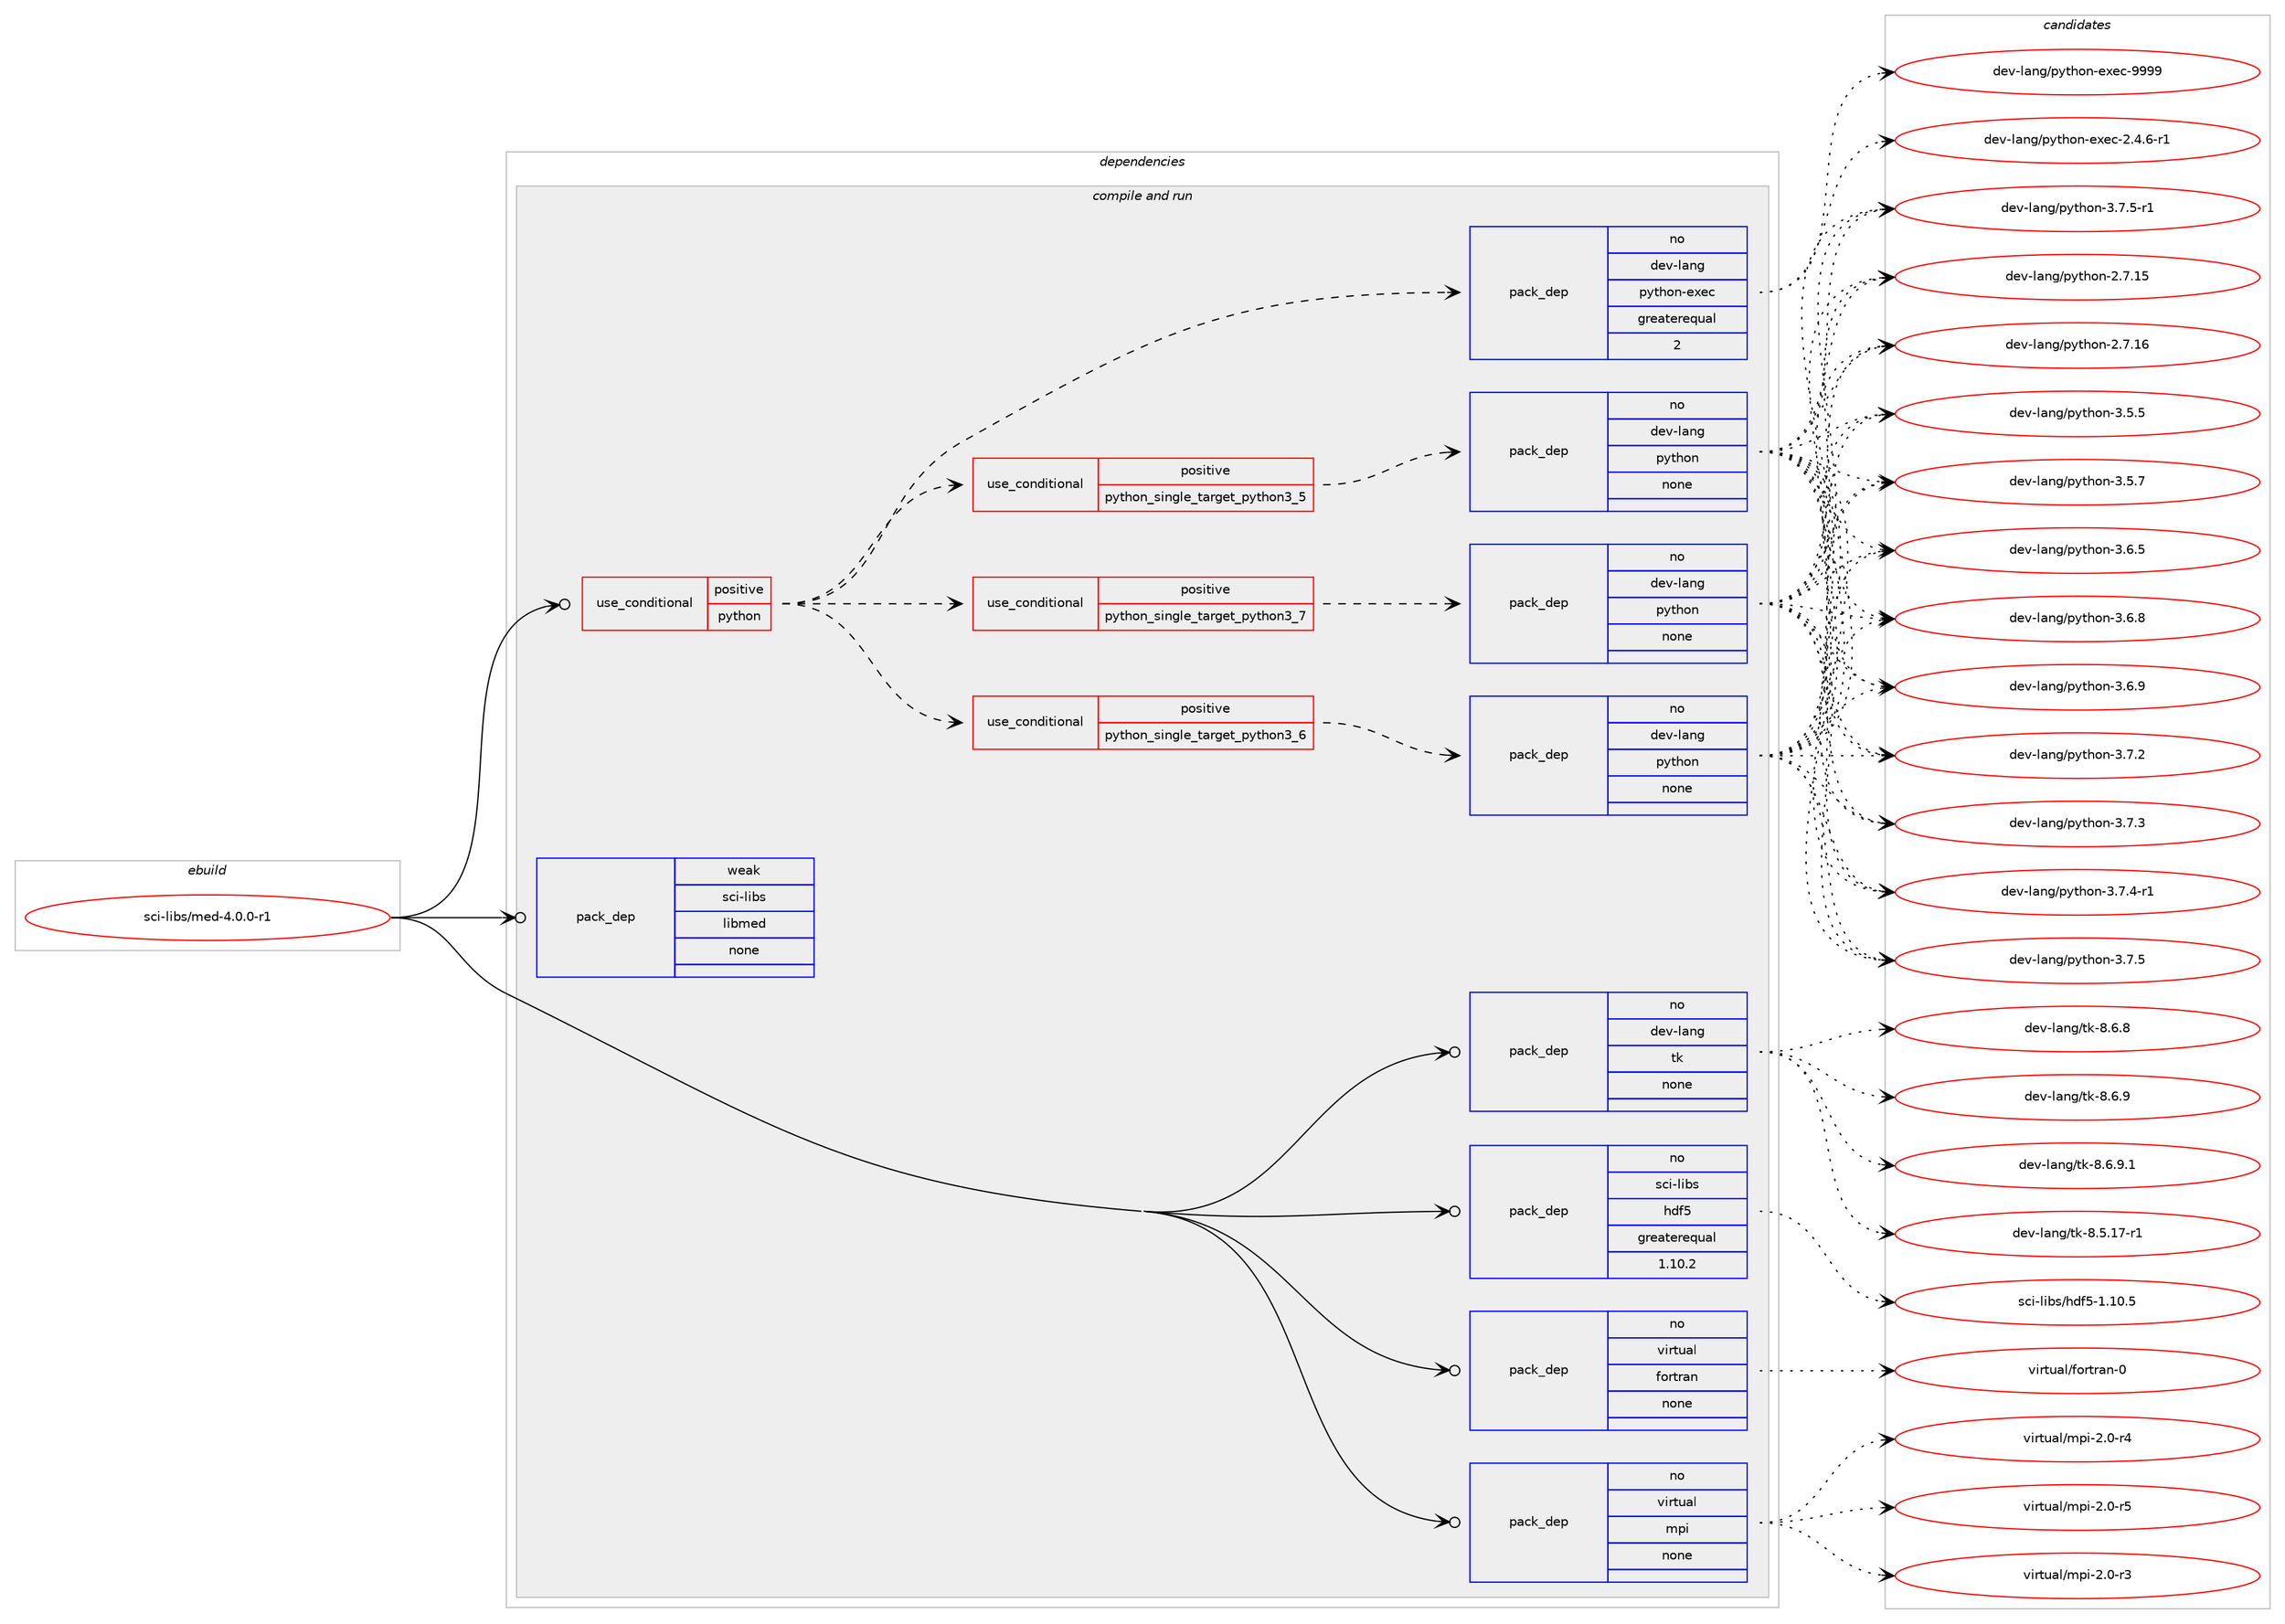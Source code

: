 digraph prolog {

# *************
# Graph options
# *************

newrank=true;
concentrate=true;
compound=true;
graph [rankdir=LR,fontname=Helvetica,fontsize=10,ranksep=1.5];#, ranksep=2.5, nodesep=0.2];
edge  [arrowhead=vee];
node  [fontname=Helvetica,fontsize=10];

# **********
# The ebuild
# **********

subgraph cluster_leftcol {
color=gray;
rank=same;
label=<<i>ebuild</i>>;
id [label="sci-libs/med-4.0.0-r1", color=red, width=4, href="../sci-libs/med-4.0.0-r1.svg"];
}

# ****************
# The dependencies
# ****************

subgraph cluster_midcol {
color=gray;
label=<<i>dependencies</i>>;
subgraph cluster_compile {
fillcolor="#eeeeee";
style=filled;
label=<<i>compile</i>>;
}
subgraph cluster_compileandrun {
fillcolor="#eeeeee";
style=filled;
label=<<i>compile and run</i>>;
subgraph cond208472 {
dependency858525 [label=<<TABLE BORDER="0" CELLBORDER="1" CELLSPACING="0" CELLPADDING="4"><TR><TD ROWSPAN="3" CELLPADDING="10">use_conditional</TD></TR><TR><TD>positive</TD></TR><TR><TD>python</TD></TR></TABLE>>, shape=none, color=red];
subgraph cond208473 {
dependency858526 [label=<<TABLE BORDER="0" CELLBORDER="1" CELLSPACING="0" CELLPADDING="4"><TR><TD ROWSPAN="3" CELLPADDING="10">use_conditional</TD></TR><TR><TD>positive</TD></TR><TR><TD>python_single_target_python3_5</TD></TR></TABLE>>, shape=none, color=red];
subgraph pack634875 {
dependency858527 [label=<<TABLE BORDER="0" CELLBORDER="1" CELLSPACING="0" CELLPADDING="4" WIDTH="220"><TR><TD ROWSPAN="6" CELLPADDING="30">pack_dep</TD></TR><TR><TD WIDTH="110">no</TD></TR><TR><TD>dev-lang</TD></TR><TR><TD>python</TD></TR><TR><TD>none</TD></TR><TR><TD></TD></TR></TABLE>>, shape=none, color=blue];
}
dependency858526:e -> dependency858527:w [weight=20,style="dashed",arrowhead="vee"];
}
dependency858525:e -> dependency858526:w [weight=20,style="dashed",arrowhead="vee"];
subgraph cond208474 {
dependency858528 [label=<<TABLE BORDER="0" CELLBORDER="1" CELLSPACING="0" CELLPADDING="4"><TR><TD ROWSPAN="3" CELLPADDING="10">use_conditional</TD></TR><TR><TD>positive</TD></TR><TR><TD>python_single_target_python3_6</TD></TR></TABLE>>, shape=none, color=red];
subgraph pack634876 {
dependency858529 [label=<<TABLE BORDER="0" CELLBORDER="1" CELLSPACING="0" CELLPADDING="4" WIDTH="220"><TR><TD ROWSPAN="6" CELLPADDING="30">pack_dep</TD></TR><TR><TD WIDTH="110">no</TD></TR><TR><TD>dev-lang</TD></TR><TR><TD>python</TD></TR><TR><TD>none</TD></TR><TR><TD></TD></TR></TABLE>>, shape=none, color=blue];
}
dependency858528:e -> dependency858529:w [weight=20,style="dashed",arrowhead="vee"];
}
dependency858525:e -> dependency858528:w [weight=20,style="dashed",arrowhead="vee"];
subgraph cond208475 {
dependency858530 [label=<<TABLE BORDER="0" CELLBORDER="1" CELLSPACING="0" CELLPADDING="4"><TR><TD ROWSPAN="3" CELLPADDING="10">use_conditional</TD></TR><TR><TD>positive</TD></TR><TR><TD>python_single_target_python3_7</TD></TR></TABLE>>, shape=none, color=red];
subgraph pack634877 {
dependency858531 [label=<<TABLE BORDER="0" CELLBORDER="1" CELLSPACING="0" CELLPADDING="4" WIDTH="220"><TR><TD ROWSPAN="6" CELLPADDING="30">pack_dep</TD></TR><TR><TD WIDTH="110">no</TD></TR><TR><TD>dev-lang</TD></TR><TR><TD>python</TD></TR><TR><TD>none</TD></TR><TR><TD></TD></TR></TABLE>>, shape=none, color=blue];
}
dependency858530:e -> dependency858531:w [weight=20,style="dashed",arrowhead="vee"];
}
dependency858525:e -> dependency858530:w [weight=20,style="dashed",arrowhead="vee"];
subgraph pack634878 {
dependency858532 [label=<<TABLE BORDER="0" CELLBORDER="1" CELLSPACING="0" CELLPADDING="4" WIDTH="220"><TR><TD ROWSPAN="6" CELLPADDING="30">pack_dep</TD></TR><TR><TD WIDTH="110">no</TD></TR><TR><TD>dev-lang</TD></TR><TR><TD>python-exec</TD></TR><TR><TD>greaterequal</TD></TR><TR><TD>2</TD></TR></TABLE>>, shape=none, color=blue];
}
dependency858525:e -> dependency858532:w [weight=20,style="dashed",arrowhead="vee"];
}
id:e -> dependency858525:w [weight=20,style="solid",arrowhead="odotvee"];
subgraph pack634879 {
dependency858533 [label=<<TABLE BORDER="0" CELLBORDER="1" CELLSPACING="0" CELLPADDING="4" WIDTH="220"><TR><TD ROWSPAN="6" CELLPADDING="30">pack_dep</TD></TR><TR><TD WIDTH="110">no</TD></TR><TR><TD>dev-lang</TD></TR><TR><TD>tk</TD></TR><TR><TD>none</TD></TR><TR><TD></TD></TR></TABLE>>, shape=none, color=blue];
}
id:e -> dependency858533:w [weight=20,style="solid",arrowhead="odotvee"];
subgraph pack634880 {
dependency858534 [label=<<TABLE BORDER="0" CELLBORDER="1" CELLSPACING="0" CELLPADDING="4" WIDTH="220"><TR><TD ROWSPAN="6" CELLPADDING="30">pack_dep</TD></TR><TR><TD WIDTH="110">no</TD></TR><TR><TD>sci-libs</TD></TR><TR><TD>hdf5</TD></TR><TR><TD>greaterequal</TD></TR><TR><TD>1.10.2</TD></TR></TABLE>>, shape=none, color=blue];
}
id:e -> dependency858534:w [weight=20,style="solid",arrowhead="odotvee"];
subgraph pack634881 {
dependency858535 [label=<<TABLE BORDER="0" CELLBORDER="1" CELLSPACING="0" CELLPADDING="4" WIDTH="220"><TR><TD ROWSPAN="6" CELLPADDING="30">pack_dep</TD></TR><TR><TD WIDTH="110">no</TD></TR><TR><TD>virtual</TD></TR><TR><TD>fortran</TD></TR><TR><TD>none</TD></TR><TR><TD></TD></TR></TABLE>>, shape=none, color=blue];
}
id:e -> dependency858535:w [weight=20,style="solid",arrowhead="odotvee"];
subgraph pack634882 {
dependency858536 [label=<<TABLE BORDER="0" CELLBORDER="1" CELLSPACING="0" CELLPADDING="4" WIDTH="220"><TR><TD ROWSPAN="6" CELLPADDING="30">pack_dep</TD></TR><TR><TD WIDTH="110">no</TD></TR><TR><TD>virtual</TD></TR><TR><TD>mpi</TD></TR><TR><TD>none</TD></TR><TR><TD></TD></TR></TABLE>>, shape=none, color=blue];
}
id:e -> dependency858536:w [weight=20,style="solid",arrowhead="odotvee"];
subgraph pack634883 {
dependency858537 [label=<<TABLE BORDER="0" CELLBORDER="1" CELLSPACING="0" CELLPADDING="4" WIDTH="220"><TR><TD ROWSPAN="6" CELLPADDING="30">pack_dep</TD></TR><TR><TD WIDTH="110">weak</TD></TR><TR><TD>sci-libs</TD></TR><TR><TD>libmed</TD></TR><TR><TD>none</TD></TR><TR><TD></TD></TR></TABLE>>, shape=none, color=blue];
}
id:e -> dependency858537:w [weight=20,style="solid",arrowhead="odotvee"];
}
subgraph cluster_run {
fillcolor="#eeeeee";
style=filled;
label=<<i>run</i>>;
}
}

# **************
# The candidates
# **************

subgraph cluster_choices {
rank=same;
color=gray;
label=<<i>candidates</i>>;

subgraph choice634875 {
color=black;
nodesep=1;
choice10010111845108971101034711212111610411111045504655464953 [label="dev-lang/python-2.7.15", color=red, width=4,href="../dev-lang/python-2.7.15.svg"];
choice10010111845108971101034711212111610411111045504655464954 [label="dev-lang/python-2.7.16", color=red, width=4,href="../dev-lang/python-2.7.16.svg"];
choice100101118451089711010347112121116104111110455146534653 [label="dev-lang/python-3.5.5", color=red, width=4,href="../dev-lang/python-3.5.5.svg"];
choice100101118451089711010347112121116104111110455146534655 [label="dev-lang/python-3.5.7", color=red, width=4,href="../dev-lang/python-3.5.7.svg"];
choice100101118451089711010347112121116104111110455146544653 [label="dev-lang/python-3.6.5", color=red, width=4,href="../dev-lang/python-3.6.5.svg"];
choice100101118451089711010347112121116104111110455146544656 [label="dev-lang/python-3.6.8", color=red, width=4,href="../dev-lang/python-3.6.8.svg"];
choice100101118451089711010347112121116104111110455146544657 [label="dev-lang/python-3.6.9", color=red, width=4,href="../dev-lang/python-3.6.9.svg"];
choice100101118451089711010347112121116104111110455146554650 [label="dev-lang/python-3.7.2", color=red, width=4,href="../dev-lang/python-3.7.2.svg"];
choice100101118451089711010347112121116104111110455146554651 [label="dev-lang/python-3.7.3", color=red, width=4,href="../dev-lang/python-3.7.3.svg"];
choice1001011184510897110103471121211161041111104551465546524511449 [label="dev-lang/python-3.7.4-r1", color=red, width=4,href="../dev-lang/python-3.7.4-r1.svg"];
choice100101118451089711010347112121116104111110455146554653 [label="dev-lang/python-3.7.5", color=red, width=4,href="../dev-lang/python-3.7.5.svg"];
choice1001011184510897110103471121211161041111104551465546534511449 [label="dev-lang/python-3.7.5-r1", color=red, width=4,href="../dev-lang/python-3.7.5-r1.svg"];
dependency858527:e -> choice10010111845108971101034711212111610411111045504655464953:w [style=dotted,weight="100"];
dependency858527:e -> choice10010111845108971101034711212111610411111045504655464954:w [style=dotted,weight="100"];
dependency858527:e -> choice100101118451089711010347112121116104111110455146534653:w [style=dotted,weight="100"];
dependency858527:e -> choice100101118451089711010347112121116104111110455146534655:w [style=dotted,weight="100"];
dependency858527:e -> choice100101118451089711010347112121116104111110455146544653:w [style=dotted,weight="100"];
dependency858527:e -> choice100101118451089711010347112121116104111110455146544656:w [style=dotted,weight="100"];
dependency858527:e -> choice100101118451089711010347112121116104111110455146544657:w [style=dotted,weight="100"];
dependency858527:e -> choice100101118451089711010347112121116104111110455146554650:w [style=dotted,weight="100"];
dependency858527:e -> choice100101118451089711010347112121116104111110455146554651:w [style=dotted,weight="100"];
dependency858527:e -> choice1001011184510897110103471121211161041111104551465546524511449:w [style=dotted,weight="100"];
dependency858527:e -> choice100101118451089711010347112121116104111110455146554653:w [style=dotted,weight="100"];
dependency858527:e -> choice1001011184510897110103471121211161041111104551465546534511449:w [style=dotted,weight="100"];
}
subgraph choice634876 {
color=black;
nodesep=1;
choice10010111845108971101034711212111610411111045504655464953 [label="dev-lang/python-2.7.15", color=red, width=4,href="../dev-lang/python-2.7.15.svg"];
choice10010111845108971101034711212111610411111045504655464954 [label="dev-lang/python-2.7.16", color=red, width=4,href="../dev-lang/python-2.7.16.svg"];
choice100101118451089711010347112121116104111110455146534653 [label="dev-lang/python-3.5.5", color=red, width=4,href="../dev-lang/python-3.5.5.svg"];
choice100101118451089711010347112121116104111110455146534655 [label="dev-lang/python-3.5.7", color=red, width=4,href="../dev-lang/python-3.5.7.svg"];
choice100101118451089711010347112121116104111110455146544653 [label="dev-lang/python-3.6.5", color=red, width=4,href="../dev-lang/python-3.6.5.svg"];
choice100101118451089711010347112121116104111110455146544656 [label="dev-lang/python-3.6.8", color=red, width=4,href="../dev-lang/python-3.6.8.svg"];
choice100101118451089711010347112121116104111110455146544657 [label="dev-lang/python-3.6.9", color=red, width=4,href="../dev-lang/python-3.6.9.svg"];
choice100101118451089711010347112121116104111110455146554650 [label="dev-lang/python-3.7.2", color=red, width=4,href="../dev-lang/python-3.7.2.svg"];
choice100101118451089711010347112121116104111110455146554651 [label="dev-lang/python-3.7.3", color=red, width=4,href="../dev-lang/python-3.7.3.svg"];
choice1001011184510897110103471121211161041111104551465546524511449 [label="dev-lang/python-3.7.4-r1", color=red, width=4,href="../dev-lang/python-3.7.4-r1.svg"];
choice100101118451089711010347112121116104111110455146554653 [label="dev-lang/python-3.7.5", color=red, width=4,href="../dev-lang/python-3.7.5.svg"];
choice1001011184510897110103471121211161041111104551465546534511449 [label="dev-lang/python-3.7.5-r1", color=red, width=4,href="../dev-lang/python-3.7.5-r1.svg"];
dependency858529:e -> choice10010111845108971101034711212111610411111045504655464953:w [style=dotted,weight="100"];
dependency858529:e -> choice10010111845108971101034711212111610411111045504655464954:w [style=dotted,weight="100"];
dependency858529:e -> choice100101118451089711010347112121116104111110455146534653:w [style=dotted,weight="100"];
dependency858529:e -> choice100101118451089711010347112121116104111110455146534655:w [style=dotted,weight="100"];
dependency858529:e -> choice100101118451089711010347112121116104111110455146544653:w [style=dotted,weight="100"];
dependency858529:e -> choice100101118451089711010347112121116104111110455146544656:w [style=dotted,weight="100"];
dependency858529:e -> choice100101118451089711010347112121116104111110455146544657:w [style=dotted,weight="100"];
dependency858529:e -> choice100101118451089711010347112121116104111110455146554650:w [style=dotted,weight="100"];
dependency858529:e -> choice100101118451089711010347112121116104111110455146554651:w [style=dotted,weight="100"];
dependency858529:e -> choice1001011184510897110103471121211161041111104551465546524511449:w [style=dotted,weight="100"];
dependency858529:e -> choice100101118451089711010347112121116104111110455146554653:w [style=dotted,weight="100"];
dependency858529:e -> choice1001011184510897110103471121211161041111104551465546534511449:w [style=dotted,weight="100"];
}
subgraph choice634877 {
color=black;
nodesep=1;
choice10010111845108971101034711212111610411111045504655464953 [label="dev-lang/python-2.7.15", color=red, width=4,href="../dev-lang/python-2.7.15.svg"];
choice10010111845108971101034711212111610411111045504655464954 [label="dev-lang/python-2.7.16", color=red, width=4,href="../dev-lang/python-2.7.16.svg"];
choice100101118451089711010347112121116104111110455146534653 [label="dev-lang/python-3.5.5", color=red, width=4,href="../dev-lang/python-3.5.5.svg"];
choice100101118451089711010347112121116104111110455146534655 [label="dev-lang/python-3.5.7", color=red, width=4,href="../dev-lang/python-3.5.7.svg"];
choice100101118451089711010347112121116104111110455146544653 [label="dev-lang/python-3.6.5", color=red, width=4,href="../dev-lang/python-3.6.5.svg"];
choice100101118451089711010347112121116104111110455146544656 [label="dev-lang/python-3.6.8", color=red, width=4,href="../dev-lang/python-3.6.8.svg"];
choice100101118451089711010347112121116104111110455146544657 [label="dev-lang/python-3.6.9", color=red, width=4,href="../dev-lang/python-3.6.9.svg"];
choice100101118451089711010347112121116104111110455146554650 [label="dev-lang/python-3.7.2", color=red, width=4,href="../dev-lang/python-3.7.2.svg"];
choice100101118451089711010347112121116104111110455146554651 [label="dev-lang/python-3.7.3", color=red, width=4,href="../dev-lang/python-3.7.3.svg"];
choice1001011184510897110103471121211161041111104551465546524511449 [label="dev-lang/python-3.7.4-r1", color=red, width=4,href="../dev-lang/python-3.7.4-r1.svg"];
choice100101118451089711010347112121116104111110455146554653 [label="dev-lang/python-3.7.5", color=red, width=4,href="../dev-lang/python-3.7.5.svg"];
choice1001011184510897110103471121211161041111104551465546534511449 [label="dev-lang/python-3.7.5-r1", color=red, width=4,href="../dev-lang/python-3.7.5-r1.svg"];
dependency858531:e -> choice10010111845108971101034711212111610411111045504655464953:w [style=dotted,weight="100"];
dependency858531:e -> choice10010111845108971101034711212111610411111045504655464954:w [style=dotted,weight="100"];
dependency858531:e -> choice100101118451089711010347112121116104111110455146534653:w [style=dotted,weight="100"];
dependency858531:e -> choice100101118451089711010347112121116104111110455146534655:w [style=dotted,weight="100"];
dependency858531:e -> choice100101118451089711010347112121116104111110455146544653:w [style=dotted,weight="100"];
dependency858531:e -> choice100101118451089711010347112121116104111110455146544656:w [style=dotted,weight="100"];
dependency858531:e -> choice100101118451089711010347112121116104111110455146544657:w [style=dotted,weight="100"];
dependency858531:e -> choice100101118451089711010347112121116104111110455146554650:w [style=dotted,weight="100"];
dependency858531:e -> choice100101118451089711010347112121116104111110455146554651:w [style=dotted,weight="100"];
dependency858531:e -> choice1001011184510897110103471121211161041111104551465546524511449:w [style=dotted,weight="100"];
dependency858531:e -> choice100101118451089711010347112121116104111110455146554653:w [style=dotted,weight="100"];
dependency858531:e -> choice1001011184510897110103471121211161041111104551465546534511449:w [style=dotted,weight="100"];
}
subgraph choice634878 {
color=black;
nodesep=1;
choice10010111845108971101034711212111610411111045101120101994550465246544511449 [label="dev-lang/python-exec-2.4.6-r1", color=red, width=4,href="../dev-lang/python-exec-2.4.6-r1.svg"];
choice10010111845108971101034711212111610411111045101120101994557575757 [label="dev-lang/python-exec-9999", color=red, width=4,href="../dev-lang/python-exec-9999.svg"];
dependency858532:e -> choice10010111845108971101034711212111610411111045101120101994550465246544511449:w [style=dotted,weight="100"];
dependency858532:e -> choice10010111845108971101034711212111610411111045101120101994557575757:w [style=dotted,weight="100"];
}
subgraph choice634879 {
color=black;
nodesep=1;
choice100101118451089711010347116107455646534649554511449 [label="dev-lang/tk-8.5.17-r1", color=red, width=4,href="../dev-lang/tk-8.5.17-r1.svg"];
choice100101118451089711010347116107455646544656 [label="dev-lang/tk-8.6.8", color=red, width=4,href="../dev-lang/tk-8.6.8.svg"];
choice100101118451089711010347116107455646544657 [label="dev-lang/tk-8.6.9", color=red, width=4,href="../dev-lang/tk-8.6.9.svg"];
choice1001011184510897110103471161074556465446574649 [label="dev-lang/tk-8.6.9.1", color=red, width=4,href="../dev-lang/tk-8.6.9.1.svg"];
dependency858533:e -> choice100101118451089711010347116107455646534649554511449:w [style=dotted,weight="100"];
dependency858533:e -> choice100101118451089711010347116107455646544656:w [style=dotted,weight="100"];
dependency858533:e -> choice100101118451089711010347116107455646544657:w [style=dotted,weight="100"];
dependency858533:e -> choice1001011184510897110103471161074556465446574649:w [style=dotted,weight="100"];
}
subgraph choice634880 {
color=black;
nodesep=1;
choice115991054510810598115471041001025345494649484653 [label="sci-libs/hdf5-1.10.5", color=red, width=4,href="../sci-libs/hdf5-1.10.5.svg"];
dependency858534:e -> choice115991054510810598115471041001025345494649484653:w [style=dotted,weight="100"];
}
subgraph choice634881 {
color=black;
nodesep=1;
choice1181051141161179710847102111114116114971104548 [label="virtual/fortran-0", color=red, width=4,href="../virtual/fortran-0.svg"];
dependency858535:e -> choice1181051141161179710847102111114116114971104548:w [style=dotted,weight="100"];
}
subgraph choice634882 {
color=black;
nodesep=1;
choice1181051141161179710847109112105455046484511451 [label="virtual/mpi-2.0-r3", color=red, width=4,href="../virtual/mpi-2.0-r3.svg"];
choice1181051141161179710847109112105455046484511452 [label="virtual/mpi-2.0-r4", color=red, width=4,href="../virtual/mpi-2.0-r4.svg"];
choice1181051141161179710847109112105455046484511453 [label="virtual/mpi-2.0-r5", color=red, width=4,href="../virtual/mpi-2.0-r5.svg"];
dependency858536:e -> choice1181051141161179710847109112105455046484511451:w [style=dotted,weight="100"];
dependency858536:e -> choice1181051141161179710847109112105455046484511452:w [style=dotted,weight="100"];
dependency858536:e -> choice1181051141161179710847109112105455046484511453:w [style=dotted,weight="100"];
}
subgraph choice634883 {
color=black;
nodesep=1;
}
}

}
